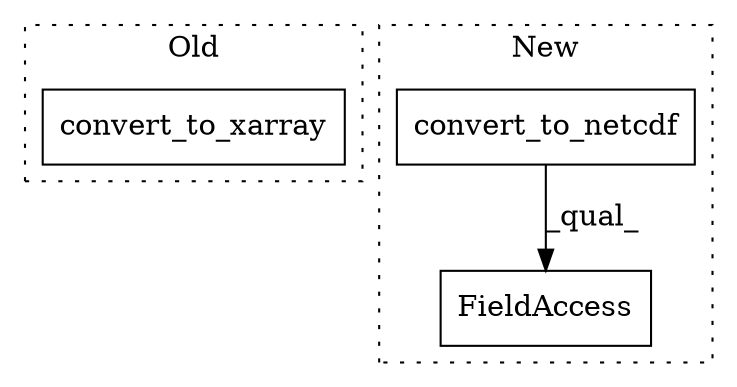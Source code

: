 digraph G {
subgraph cluster0 {
1 [label="convert_to_xarray" a="32" s="689,711" l="18,1" shape="box"];
label = "Old";
style="dotted";
}
subgraph cluster1 {
2 [label="convert_to_netcdf" a="32" s="689,711" l="18,1" shape="box"];
3 [label="FieldAccess" a="22" s="689" l="33" shape="box"];
label = "New";
style="dotted";
}
2 -> 3 [label="_qual_"];
}